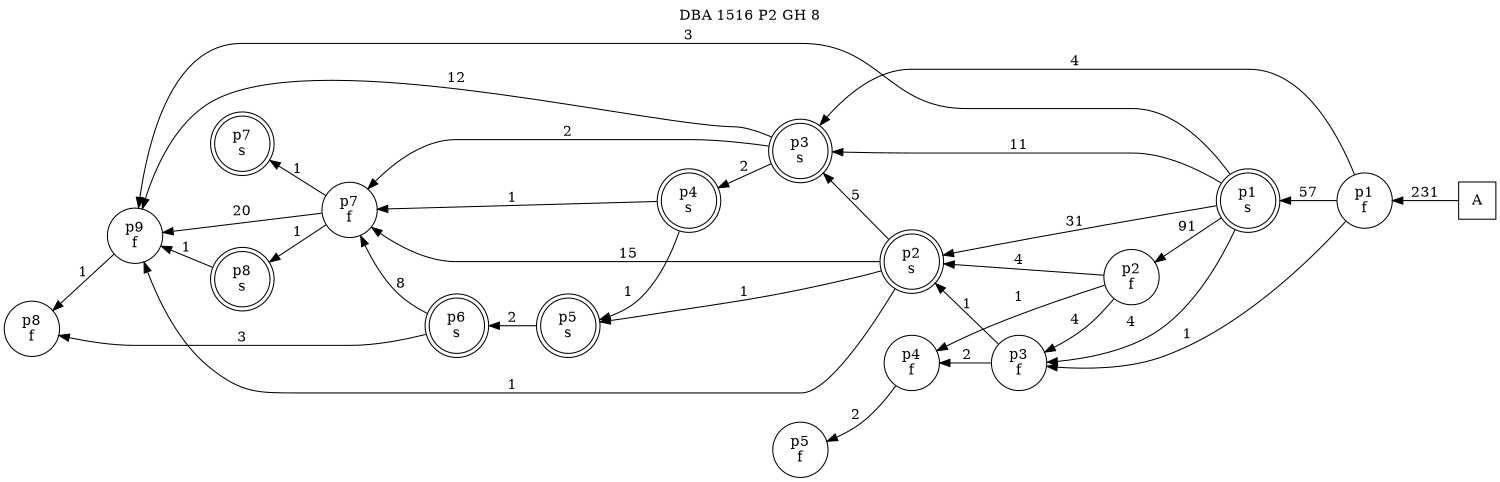 digraph DBA_1516_P2_GH_8_GOOD {
labelloc="tl"
label= " DBA 1516 P2 GH 8 "
rankdir="RL";
graph [ size=" 10 , 10 !"]

"A" [shape="square" label="A"]
"p1_f" [shape="circle" label="p1
f"]
"p1_s" [shape="doublecircle" label="p1
s"]
"p2_f" [shape="circle" label="p2
f"]
"p3_f" [shape="circle" label="p3
f"]
"p4_f" [shape="circle" label="p4
f"]
"p5_f" [shape="circle" label="p5
f"]
"p2_s" [shape="doublecircle" label="p2
s"]
"p3_s" [shape="doublecircle" label="p3
s"]
"p4_s" [shape="doublecircle" label="p4
s"]
"p5_s" [shape="doublecircle" label="p5
s"]
"p6_s" [shape="doublecircle" label="p6
s"]
"p7_f" [shape="circle" label="p7
f"]
"p8_s" [shape="doublecircle" label="p8
s"]
"p9_f" [shape="circle" label="p9
f"]
"p8_f" [shape="circle" label="p8
f"]
"p7_s" [shape="doublecircle" label="p7
s"]
"A" -> "p1_f" [ label=231]
"p1_f" -> "p1_s" [ label=57]
"p1_f" -> "p3_f" [ label=1]
"p1_f" -> "p3_s" [ label=4]
"p1_s" -> "p2_f" [ label=91]
"p1_s" -> "p3_f" [ label=4]
"p1_s" -> "p2_s" [ label=31]
"p1_s" -> "p3_s" [ label=11]
"p1_s" -> "p9_f" [ label=3]
"p2_f" -> "p3_f" [ label=4]
"p2_f" -> "p4_f" [ label=1]
"p2_f" -> "p2_s" [ label=4]
"p3_f" -> "p4_f" [ label=2]
"p3_f" -> "p2_s" [ label=1]
"p4_f" -> "p5_f" [ label=2]
"p2_s" -> "p3_s" [ label=5]
"p2_s" -> "p5_s" [ label=1]
"p2_s" -> "p7_f" [ label=15]
"p2_s" -> "p9_f" [ label=1]
"p3_s" -> "p4_s" [ label=2]
"p3_s" -> "p7_f" [ label=2]
"p3_s" -> "p9_f" [ label=12]
"p4_s" -> "p5_s" [ label=1]
"p4_s" -> "p7_f" [ label=1]
"p5_s" -> "p6_s" [ label=2]
"p6_s" -> "p7_f" [ label=8]
"p6_s" -> "p8_f" [ label=3]
"p7_f" -> "p8_s" [ label=1]
"p7_f" -> "p9_f" [ label=20]
"p7_f" -> "p7_s" [ label=1]
"p8_s" -> "p9_f" [ label=1]
"p9_f" -> "p8_f" [ label=1]
}
